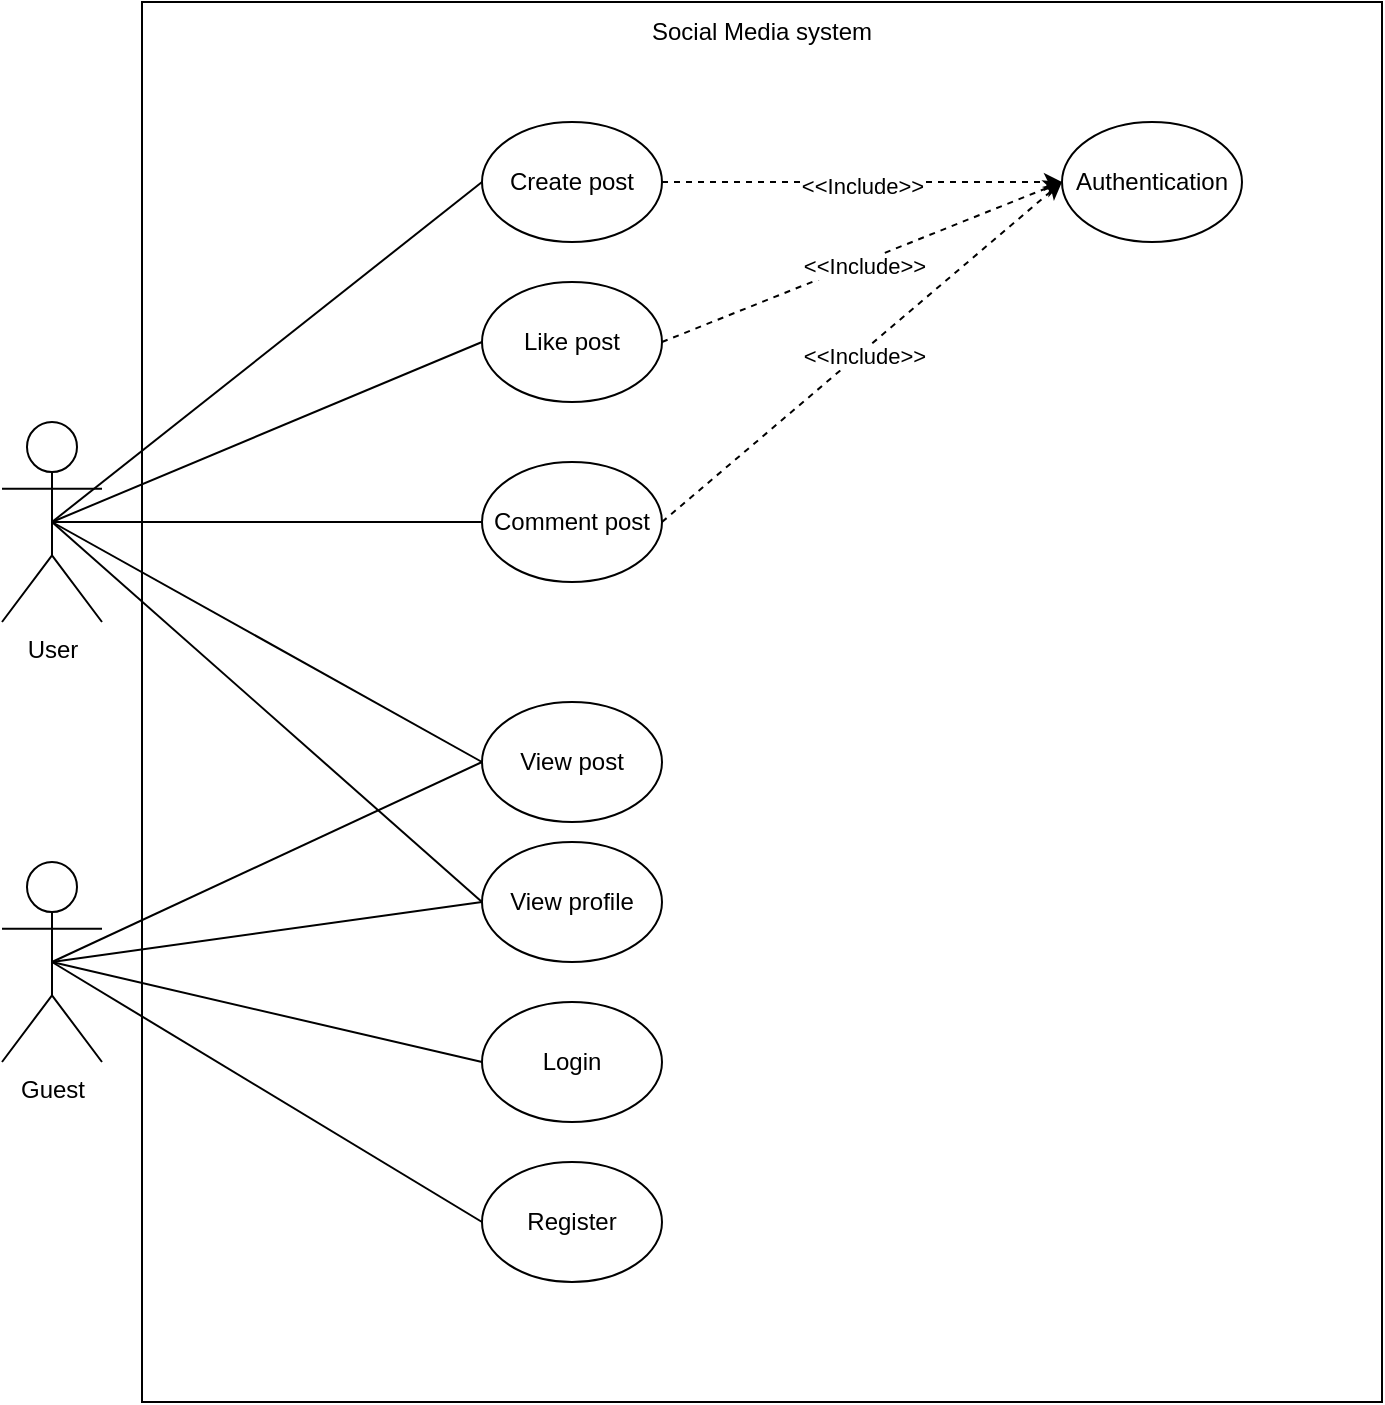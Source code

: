 <mxfile version="24.2.1" type="github">
  <diagram name="Page-1" id="6FZwS16Xek_d0Qi0IWaV">
    <mxGraphModel dx="1687" dy="878" grid="1" gridSize="10" guides="1" tooltips="1" connect="1" arrows="1" fold="1" page="1" pageScale="1" pageWidth="850" pageHeight="1100" math="0" shadow="0">
      <root>
        <mxCell id="0" />
        <mxCell id="1" parent="0" />
        <mxCell id="bxQryguxBr0usRalPkzW-24" value="" style="rounded=0;whiteSpace=wrap;html=1;" vertex="1" parent="1">
          <mxGeometry x="150" y="30" width="620" height="700" as="geometry" />
        </mxCell>
        <mxCell id="bxQryguxBr0usRalPkzW-21" style="rounded=0;orthogonalLoop=1;jettySize=auto;html=1;exitX=0.5;exitY=0.5;exitDx=0;exitDy=0;exitPerimeter=0;entryX=0;entryY=0.5;entryDx=0;entryDy=0;strokeColor=default;endArrow=none;endFill=0;" edge="1" parent="1" source="bxQryguxBr0usRalPkzW-1" target="bxQryguxBr0usRalPkzW-4">
          <mxGeometry relative="1" as="geometry" />
        </mxCell>
        <mxCell id="bxQryguxBr0usRalPkzW-22" style="rounded=0;orthogonalLoop=1;jettySize=auto;html=1;exitX=0.5;exitY=0.5;exitDx=0;exitDy=0;exitPerimeter=0;entryX=0;entryY=0.5;entryDx=0;entryDy=0;endArrow=none;endFill=0;" edge="1" parent="1" source="bxQryguxBr0usRalPkzW-1" target="bxQryguxBr0usRalPkzW-5">
          <mxGeometry relative="1" as="geometry" />
        </mxCell>
        <mxCell id="bxQryguxBr0usRalPkzW-23" style="rounded=0;orthogonalLoop=1;jettySize=auto;html=1;exitX=0.5;exitY=0.5;exitDx=0;exitDy=0;exitPerimeter=0;entryX=0;entryY=0.5;entryDx=0;entryDy=0;endArrow=none;endFill=0;" edge="1" parent="1" source="bxQryguxBr0usRalPkzW-1" target="bxQryguxBr0usRalPkzW-6">
          <mxGeometry relative="1" as="geometry" />
        </mxCell>
        <mxCell id="bxQryguxBr0usRalPkzW-36" style="rounded=0;orthogonalLoop=1;jettySize=auto;html=1;exitX=0.5;exitY=0.5;exitDx=0;exitDy=0;exitPerimeter=0;entryX=0;entryY=0.5;entryDx=0;entryDy=0;endArrow=none;endFill=0;" edge="1" parent="1" source="bxQryguxBr0usRalPkzW-1" target="bxQryguxBr0usRalPkzW-12">
          <mxGeometry relative="1" as="geometry" />
        </mxCell>
        <mxCell id="bxQryguxBr0usRalPkzW-38" style="rounded=0;orthogonalLoop=1;jettySize=auto;html=1;exitX=0.5;exitY=0.5;exitDx=0;exitDy=0;exitPerimeter=0;entryX=0;entryY=0.5;entryDx=0;entryDy=0;endArrow=none;endFill=0;" edge="1" parent="1" source="bxQryguxBr0usRalPkzW-1" target="bxQryguxBr0usRalPkzW-3">
          <mxGeometry relative="1" as="geometry" />
        </mxCell>
        <mxCell id="bxQryguxBr0usRalPkzW-1" value="User" style="shape=umlActor;verticalLabelPosition=bottom;verticalAlign=top;html=1;outlineConnect=0;" vertex="1" parent="1">
          <mxGeometry x="80" y="240" width="50" height="100" as="geometry" />
        </mxCell>
        <mxCell id="bxQryguxBr0usRalPkzW-2" value="Authentication" style="ellipse;whiteSpace=wrap;html=1;" vertex="1" parent="1">
          <mxGeometry x="610" y="90" width="90" height="60" as="geometry" />
        </mxCell>
        <mxCell id="bxQryguxBr0usRalPkzW-3" value="View profile" style="ellipse;whiteSpace=wrap;html=1;aspect=fixed;" vertex="1" parent="1">
          <mxGeometry x="320" y="450" width="90" height="60" as="geometry" />
        </mxCell>
        <mxCell id="bxQryguxBr0usRalPkzW-4" value="Create post" style="ellipse;whiteSpace=wrap;html=1;aspect=fixed;" vertex="1" parent="1">
          <mxGeometry x="320" y="90" width="90" height="60" as="geometry" />
        </mxCell>
        <mxCell id="bxQryguxBr0usRalPkzW-5" value="Like post" style="ellipse;whiteSpace=wrap;html=1;aspect=fixed;" vertex="1" parent="1">
          <mxGeometry x="320" y="170" width="90" height="60" as="geometry" />
        </mxCell>
        <mxCell id="bxQryguxBr0usRalPkzW-6" value="Comment post" style="ellipse;whiteSpace=wrap;html=1;aspect=fixed;" vertex="1" parent="1">
          <mxGeometry x="320" y="260" width="90" height="60" as="geometry" />
        </mxCell>
        <mxCell id="bxQryguxBr0usRalPkzW-7" value="Register" style="ellipse;whiteSpace=wrap;html=1;aspect=fixed;" vertex="1" parent="1">
          <mxGeometry x="320" y="610" width="90" height="60" as="geometry" />
        </mxCell>
        <mxCell id="bxQryguxBr0usRalPkzW-16" style="rounded=0;orthogonalLoop=1;jettySize=auto;html=1;exitX=0.5;exitY=0.5;exitDx=0;exitDy=0;exitPerimeter=0;entryX=0;entryY=0.5;entryDx=0;entryDy=0;endArrow=none;endFill=0;" edge="1" parent="1" source="bxQryguxBr0usRalPkzW-8" target="bxQryguxBr0usRalPkzW-7">
          <mxGeometry relative="1" as="geometry" />
        </mxCell>
        <mxCell id="bxQryguxBr0usRalPkzW-17" style="rounded=0;orthogonalLoop=1;jettySize=auto;html=1;exitX=0.5;exitY=0.5;exitDx=0;exitDy=0;exitPerimeter=0;entryX=0;entryY=0.5;entryDx=0;entryDy=0;endArrow=none;endFill=0;" edge="1" parent="1" source="bxQryguxBr0usRalPkzW-8" target="bxQryguxBr0usRalPkzW-11">
          <mxGeometry relative="1" as="geometry" />
        </mxCell>
        <mxCell id="bxQryguxBr0usRalPkzW-18" style="rounded=0;orthogonalLoop=1;jettySize=auto;html=1;exitX=0.5;exitY=0.5;exitDx=0;exitDy=0;exitPerimeter=0;entryX=0;entryY=0.5;entryDx=0;entryDy=0;endArrow=none;endFill=0;" edge="1" parent="1" source="bxQryguxBr0usRalPkzW-8" target="bxQryguxBr0usRalPkzW-3">
          <mxGeometry relative="1" as="geometry" />
        </mxCell>
        <mxCell id="bxQryguxBr0usRalPkzW-20" style="rounded=0;orthogonalLoop=1;jettySize=auto;html=1;exitX=0.5;exitY=0.5;exitDx=0;exitDy=0;exitPerimeter=0;entryX=0;entryY=0.5;entryDx=0;entryDy=0;endArrow=none;endFill=0;" edge="1" parent="1" source="bxQryguxBr0usRalPkzW-8" target="bxQryguxBr0usRalPkzW-12">
          <mxGeometry relative="1" as="geometry" />
        </mxCell>
        <mxCell id="bxQryguxBr0usRalPkzW-8" value="Guest" style="shape=umlActor;verticalLabelPosition=bottom;verticalAlign=top;html=1;outlineConnect=0;" vertex="1" parent="1">
          <mxGeometry x="80" y="460" width="50" height="100" as="geometry" />
        </mxCell>
        <mxCell id="bxQryguxBr0usRalPkzW-11" value="Login" style="ellipse;whiteSpace=wrap;html=1;aspect=fixed;" vertex="1" parent="1">
          <mxGeometry x="320" y="530" width="90" height="60" as="geometry" />
        </mxCell>
        <mxCell id="bxQryguxBr0usRalPkzW-12" value="View post" style="ellipse;whiteSpace=wrap;html=1;aspect=fixed;" vertex="1" parent="1">
          <mxGeometry x="320" y="380" width="90" height="60" as="geometry" />
        </mxCell>
        <mxCell id="bxQryguxBr0usRalPkzW-13" style="edgeStyle=orthogonalEdgeStyle;rounded=0;orthogonalLoop=1;jettySize=auto;html=1;exitX=0.5;exitY=1;exitDx=0;exitDy=0;" edge="1" parent="1" source="bxQryguxBr0usRalPkzW-12" target="bxQryguxBr0usRalPkzW-12">
          <mxGeometry relative="1" as="geometry" />
        </mxCell>
        <mxCell id="bxQryguxBr0usRalPkzW-26" value="" style="endArrow=classic;html=1;rounded=0;exitX=1;exitY=0.5;exitDx=0;exitDy=0;entryX=0;entryY=0.5;entryDx=0;entryDy=0;dashed=1;" edge="1" parent="1" source="bxQryguxBr0usRalPkzW-4" target="bxQryguxBr0usRalPkzW-2">
          <mxGeometry relative="1" as="geometry">
            <mxPoint x="260" y="390" as="sourcePoint" />
            <mxPoint x="420" y="390" as="targetPoint" />
          </mxGeometry>
        </mxCell>
        <mxCell id="bxQryguxBr0usRalPkzW-30" value="&amp;lt;&amp;lt;Include&amp;gt;&amp;gt;" style="edgeLabel;html=1;align=center;verticalAlign=middle;resizable=0;points=[];" vertex="1" connectable="0" parent="bxQryguxBr0usRalPkzW-26">
          <mxGeometry x="0.0" y="-2" relative="1" as="geometry">
            <mxPoint as="offset" />
          </mxGeometry>
        </mxCell>
        <mxCell id="bxQryguxBr0usRalPkzW-32" value="" style="endArrow=classic;html=1;rounded=0;exitX=1;exitY=0.5;exitDx=0;exitDy=0;entryX=0;entryY=0.5;entryDx=0;entryDy=0;dashed=1;" edge="1" parent="1" source="bxQryguxBr0usRalPkzW-5" target="bxQryguxBr0usRalPkzW-2">
          <mxGeometry relative="1" as="geometry">
            <mxPoint x="420" y="130" as="sourcePoint" />
            <mxPoint x="620" y="120" as="targetPoint" />
          </mxGeometry>
        </mxCell>
        <mxCell id="bxQryguxBr0usRalPkzW-33" value="&amp;lt;&amp;lt;Include&amp;gt;&amp;gt;" style="edgeLabel;html=1;align=center;verticalAlign=middle;resizable=0;points=[];" vertex="1" connectable="0" parent="bxQryguxBr0usRalPkzW-32">
          <mxGeometry x="0.0" y="-2" relative="1" as="geometry">
            <mxPoint as="offset" />
          </mxGeometry>
        </mxCell>
        <mxCell id="bxQryguxBr0usRalPkzW-34" value="" style="endArrow=classic;html=1;rounded=0;exitX=1;exitY=0.5;exitDx=0;exitDy=0;entryX=0;entryY=0.5;entryDx=0;entryDy=0;dashed=1;" edge="1" parent="1" source="bxQryguxBr0usRalPkzW-6" target="bxQryguxBr0usRalPkzW-2">
          <mxGeometry relative="1" as="geometry">
            <mxPoint x="430" y="140" as="sourcePoint" />
            <mxPoint x="630" y="130" as="targetPoint" />
          </mxGeometry>
        </mxCell>
        <mxCell id="bxQryguxBr0usRalPkzW-35" value="&amp;lt;&amp;lt;Include&amp;gt;&amp;gt;" style="edgeLabel;html=1;align=center;verticalAlign=middle;resizable=0;points=[];" vertex="1" connectable="0" parent="bxQryguxBr0usRalPkzW-34">
          <mxGeometry x="0.0" y="-2" relative="1" as="geometry">
            <mxPoint as="offset" />
          </mxGeometry>
        </mxCell>
        <mxCell id="bxQryguxBr0usRalPkzW-39" value="Social Media system" style="text;html=1;align=center;verticalAlign=middle;whiteSpace=wrap;rounded=0;" vertex="1" parent="1">
          <mxGeometry x="385" y="30" width="150" height="30" as="geometry" />
        </mxCell>
      </root>
    </mxGraphModel>
  </diagram>
</mxfile>
